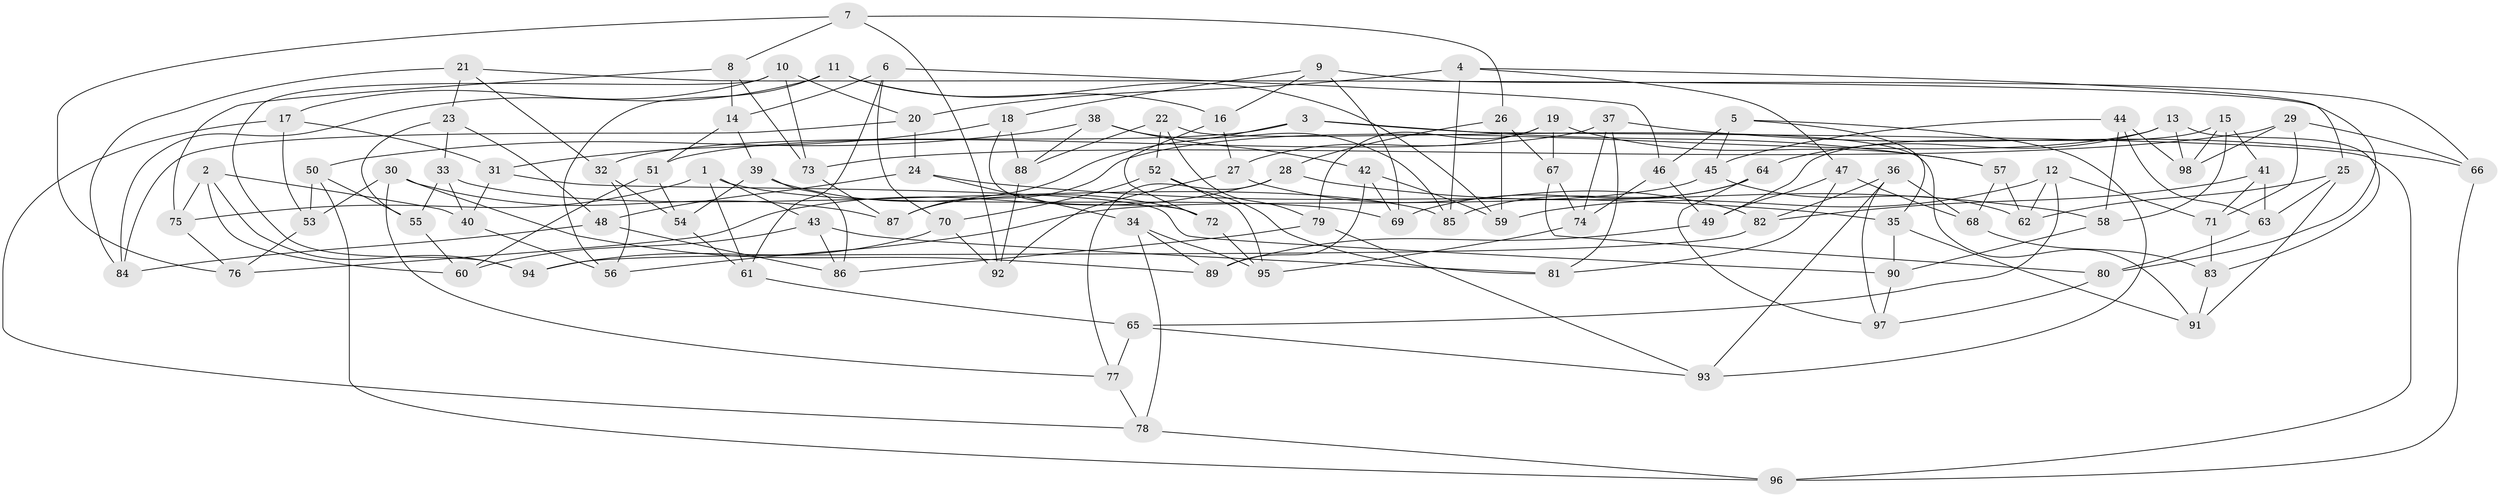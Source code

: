 // Generated by graph-tools (version 1.1) at 2025/11/02/27/25 16:11:42]
// undirected, 98 vertices, 196 edges
graph export_dot {
graph [start="1"]
  node [color=gray90,style=filled];
  1;
  2;
  3;
  4;
  5;
  6;
  7;
  8;
  9;
  10;
  11;
  12;
  13;
  14;
  15;
  16;
  17;
  18;
  19;
  20;
  21;
  22;
  23;
  24;
  25;
  26;
  27;
  28;
  29;
  30;
  31;
  32;
  33;
  34;
  35;
  36;
  37;
  38;
  39;
  40;
  41;
  42;
  43;
  44;
  45;
  46;
  47;
  48;
  49;
  50;
  51;
  52;
  53;
  54;
  55;
  56;
  57;
  58;
  59;
  60;
  61;
  62;
  63;
  64;
  65;
  66;
  67;
  68;
  69;
  70;
  71;
  72;
  73;
  74;
  75;
  76;
  77;
  78;
  79;
  80;
  81;
  82;
  83;
  84;
  85;
  86;
  87;
  88;
  89;
  90;
  91;
  92;
  93;
  94;
  95;
  96;
  97;
  98;
  1 -- 69;
  1 -- 75;
  1 -- 43;
  1 -- 61;
  2 -- 40;
  2 -- 60;
  2 -- 75;
  2 -- 94;
  3 -- 96;
  3 -- 87;
  3 -- 57;
  3 -- 32;
  4 -- 25;
  4 -- 47;
  4 -- 85;
  4 -- 20;
  5 -- 45;
  5 -- 46;
  5 -- 93;
  5 -- 35;
  6 -- 70;
  6 -- 46;
  6 -- 14;
  6 -- 61;
  7 -- 76;
  7 -- 26;
  7 -- 92;
  7 -- 8;
  8 -- 73;
  8 -- 14;
  8 -- 75;
  9 -- 66;
  9 -- 69;
  9 -- 18;
  9 -- 16;
  10 -- 17;
  10 -- 73;
  10 -- 20;
  10 -- 94;
  11 -- 56;
  11 -- 84;
  11 -- 16;
  11 -- 59;
  12 -- 65;
  12 -- 71;
  12 -- 62;
  12 -- 59;
  13 -- 87;
  13 -- 83;
  13 -- 98;
  13 -- 64;
  14 -- 39;
  14 -- 51;
  15 -- 49;
  15 -- 58;
  15 -- 41;
  15 -- 98;
  16 -- 27;
  16 -- 72;
  17 -- 78;
  17 -- 53;
  17 -- 31;
  18 -- 31;
  18 -- 72;
  18 -- 88;
  19 -- 57;
  19 -- 79;
  19 -- 27;
  19 -- 67;
  20 -- 24;
  20 -- 84;
  21 -- 32;
  21 -- 80;
  21 -- 23;
  21 -- 84;
  22 -- 88;
  22 -- 52;
  22 -- 91;
  22 -- 79;
  23 -- 55;
  23 -- 48;
  23 -- 33;
  24 -- 48;
  24 -- 34;
  24 -- 35;
  25 -- 91;
  25 -- 62;
  25 -- 63;
  26 -- 59;
  26 -- 28;
  26 -- 67;
  27 -- 82;
  27 -- 92;
  28 -- 58;
  28 -- 76;
  28 -- 77;
  29 -- 66;
  29 -- 98;
  29 -- 71;
  29 -- 73;
  30 -- 87;
  30 -- 77;
  30 -- 53;
  30 -- 89;
  31 -- 40;
  31 -- 90;
  32 -- 56;
  32 -- 54;
  33 -- 55;
  33 -- 85;
  33 -- 40;
  34 -- 95;
  34 -- 78;
  34 -- 89;
  35 -- 91;
  35 -- 90;
  36 -- 97;
  36 -- 82;
  36 -- 93;
  36 -- 68;
  37 -- 66;
  37 -- 81;
  37 -- 51;
  37 -- 74;
  38 -- 85;
  38 -- 88;
  38 -- 42;
  38 -- 50;
  39 -- 54;
  39 -- 72;
  39 -- 86;
  40 -- 56;
  41 -- 71;
  41 -- 82;
  41 -- 63;
  42 -- 89;
  42 -- 69;
  42 -- 59;
  43 -- 86;
  43 -- 60;
  43 -- 81;
  44 -- 45;
  44 -- 58;
  44 -- 98;
  44 -- 63;
  45 -- 62;
  45 -- 56;
  46 -- 74;
  46 -- 49;
  47 -- 68;
  47 -- 49;
  47 -- 81;
  48 -- 86;
  48 -- 84;
  49 -- 89;
  50 -- 55;
  50 -- 96;
  50 -- 53;
  51 -- 54;
  51 -- 60;
  52 -- 81;
  52 -- 95;
  52 -- 70;
  53 -- 76;
  54 -- 61;
  55 -- 60;
  57 -- 62;
  57 -- 68;
  58 -- 90;
  61 -- 65;
  63 -- 80;
  64 -- 69;
  64 -- 85;
  64 -- 97;
  65 -- 93;
  65 -- 77;
  66 -- 96;
  67 -- 80;
  67 -- 74;
  68 -- 83;
  70 -- 94;
  70 -- 92;
  71 -- 83;
  72 -- 95;
  73 -- 87;
  74 -- 95;
  75 -- 76;
  77 -- 78;
  78 -- 96;
  79 -- 93;
  79 -- 86;
  80 -- 97;
  82 -- 94;
  83 -- 91;
  88 -- 92;
  90 -- 97;
}
